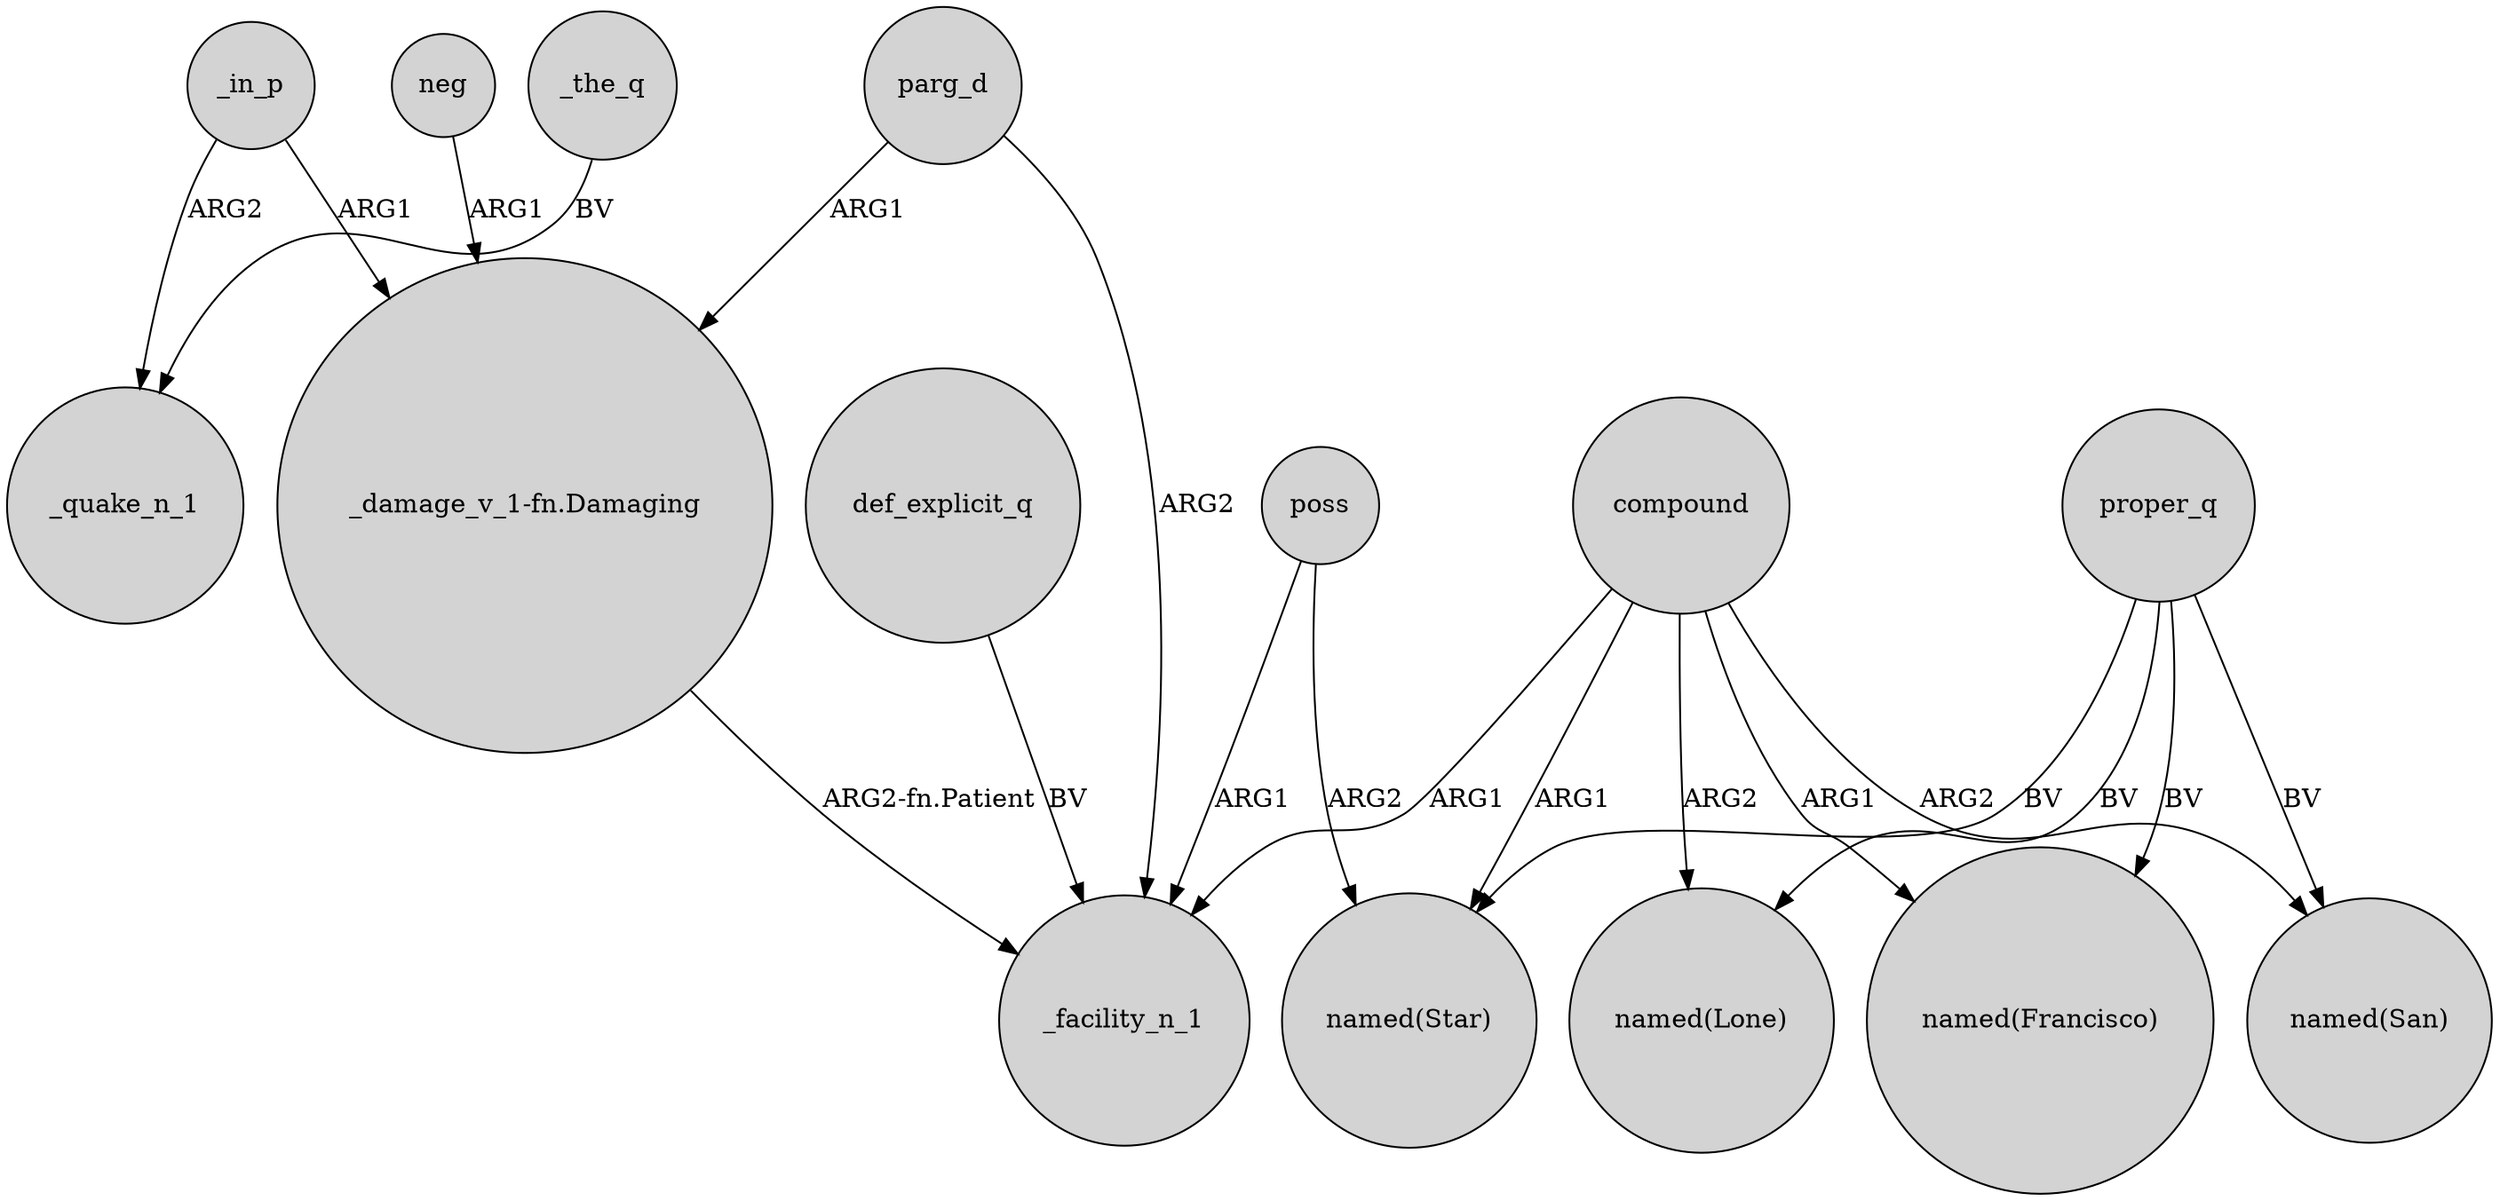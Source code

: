 digraph {
	node [shape=circle style=filled]
	_in_p -> "_damage_v_1-fn.Damaging" [label=ARG1]
	proper_q -> "named(Francisco)" [label=BV]
	compound -> "named(San)" [label=ARG2]
	_the_q -> _quake_n_1 [label=BV]
	proper_q -> "named(Lone)" [label=BV]
	poss -> _facility_n_1 [label=ARG1]
	proper_q -> "named(Star)" [label=BV]
	parg_d -> "_damage_v_1-fn.Damaging" [label=ARG1]
	poss -> "named(Star)" [label=ARG2]
	neg -> "_damage_v_1-fn.Damaging" [label=ARG1]
	_in_p -> _quake_n_1 [label=ARG2]
	parg_d -> _facility_n_1 [label=ARG2]
	compound -> "named(Star)" [label=ARG1]
	def_explicit_q -> _facility_n_1 [label=BV]
	compound -> "named(Francisco)" [label=ARG1]
	compound -> _facility_n_1 [label=ARG1]
	proper_q -> "named(San)" [label=BV]
	compound -> "named(Lone)" [label=ARG2]
	"_damage_v_1-fn.Damaging" -> _facility_n_1 [label="ARG2-fn.Patient"]
}
